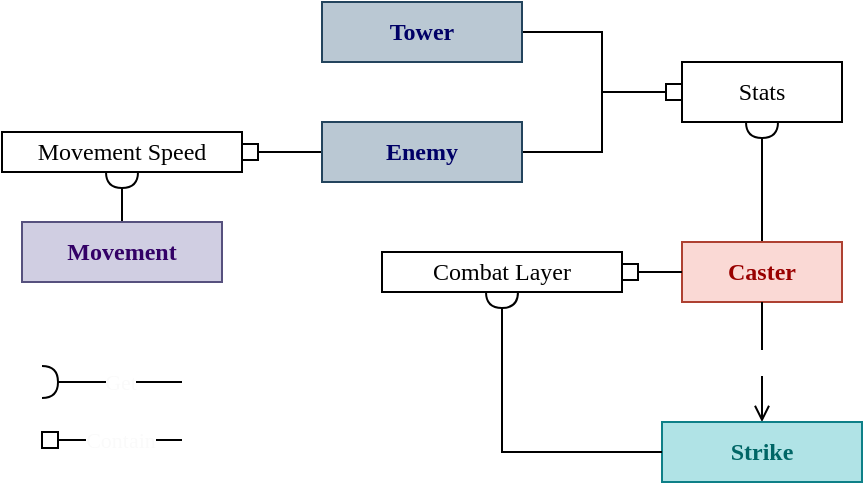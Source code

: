<mxfile>
    <diagram id="H7F7Luz15lmeKNIwh1hu" name="Page-1">
        <mxGraphModel dx="590" dy="286" grid="1" gridSize="10" guides="1" tooltips="1" connect="1" arrows="1" fold="1" page="1" pageScale="1" pageWidth="500" pageHeight="300" math="0" shadow="0">
            <root>
                <mxCell id="0"/>
                <mxCell id="1" parent="0"/>
                <mxCell id="5" style="edgeStyle=none;html=1;exitX=0;exitY=0.5;exitDx=0;exitDy=0;entryX=1;entryY=0.5;entryDx=0;entryDy=0;fontColor=#000000;strokeColor=default;endArrow=none;endFill=0;startArrow=box;startFill=0;rounded=0;" edge="1" parent="1" source="2" target="3">
                    <mxGeometry relative="1" as="geometry">
                        <Array as="points">
                            <mxPoint x="335" y="65"/>
                            <mxPoint x="335" y="35"/>
                        </Array>
                    </mxGeometry>
                </mxCell>
                <mxCell id="7" style="edgeStyle=none;html=1;entryX=1;entryY=0.5;entryDx=0;entryDy=0;fontColor=#000000;startArrow=none;startFill=0;endArrow=none;endFill=0;strokeColor=default;rounded=0;" edge="1" parent="1" target="4">
                    <mxGeometry relative="1" as="geometry">
                        <mxPoint x="335" y="65" as="sourcePoint"/>
                        <Array as="points">
                            <mxPoint x="335" y="95"/>
                        </Array>
                    </mxGeometry>
                </mxCell>
                <mxCell id="2" value="Stats" style="rounded=0;whiteSpace=wrap;html=1;fontFamily=Jetbrains Mono;" vertex="1" parent="1">
                    <mxGeometry x="375" y="50" width="80" height="30" as="geometry"/>
                </mxCell>
                <mxCell id="3" value="&lt;font&gt;Tower&lt;/font&gt;" style="rounded=0;whiteSpace=wrap;html=1;fillColor=#bac8d3;strokeColor=#23445d;fontFamily=Jetbrains Mono;fontStyle=1;fontColor=#000066;" vertex="1" parent="1">
                    <mxGeometry x="195" y="20" width="100" height="30" as="geometry"/>
                </mxCell>
                <mxCell id="36" style="edgeStyle=none;rounded=0;html=1;exitX=0;exitY=0.5;exitDx=0;exitDy=0;entryX=1;entryY=0.5;entryDx=0;entryDy=0;fontFamily=Jetbrains Mono;fontColor=#FAFAFA;startArrow=none;startFill=0;endArrow=box;endFill=0;strokeColor=default;" edge="1" parent="1" source="4" target="35">
                    <mxGeometry relative="1" as="geometry"/>
                </mxCell>
                <mxCell id="4" value="&lt;font&gt;Enemy&lt;br&gt;&lt;/font&gt;" style="rounded=0;whiteSpace=wrap;html=1;fillColor=#bac8d3;strokeColor=#23445d;fontFamily=Jetbrains Mono;fontStyle=1;fontColor=#000066;" vertex="1" parent="1">
                    <mxGeometry x="195" y="80" width="100" height="30" as="geometry"/>
                </mxCell>
                <mxCell id="9" style="edgeStyle=none;html=1;exitX=0.5;exitY=0;exitDx=0;exitDy=0;entryX=0.5;entryY=1;entryDx=0;entryDy=0;fontColor=#000000;startArrow=none;startFill=0;endArrow=halfCircle;endFill=0;strokeColor=default;" edge="1" parent="1" source="8" target="2">
                    <mxGeometry relative="1" as="geometry"/>
                </mxCell>
                <mxCell id="8" value="&lt;font&gt;Caster&lt;br&gt;&lt;/font&gt;" style="rounded=0;whiteSpace=wrap;html=1;fillColor=#fad9d5;strokeColor=#ae4132;fontFamily=Jetbrains Mono;fontStyle=1;fontColor=#990000;" vertex="1" parent="1">
                    <mxGeometry x="375" y="140" width="80" height="30" as="geometry"/>
                </mxCell>
                <mxCell id="13" style="edgeStyle=none;rounded=0;html=1;exitX=0.5;exitY=1;exitDx=0;exitDy=0;fontFamily=Roboto;fontColor=#990000;startArrow=none;startFill=0;endArrow=open;endFill=0;strokeColor=default;entryX=0.5;entryY=0;entryDx=0;entryDy=0;" edge="1" parent="1" source="8" target="15">
                    <mxGeometry relative="1" as="geometry">
                        <mxPoint x="295" y="190" as="targetPoint"/>
                        <mxPoint x="415" y="200" as="sourcePoint"/>
                    </mxGeometry>
                </mxCell>
                <mxCell id="14" value="Create" style="edgeLabel;html=1;align=center;verticalAlign=middle;resizable=0;points=[];fontFamily=Jetbrains Mono;fontColor=#FFFFFF;" vertex="1" connectable="0" parent="13">
                    <mxGeometry x="0.297" relative="1" as="geometry">
                        <mxPoint y="-9" as="offset"/>
                    </mxGeometry>
                </mxCell>
                <mxCell id="15" value="&lt;font&gt;Strike&lt;br&gt;&lt;/font&gt;" style="rounded=0;whiteSpace=wrap;html=1;fillColor=#b0e3e6;strokeColor=#0e8088;fontFamily=Jetbrains Mono;fontStyle=1;fontColor=#006666;" vertex="1" parent="1">
                    <mxGeometry x="365" y="230" width="100" height="30" as="geometry"/>
                </mxCell>
                <mxCell id="17" value="Combat Layer" style="rounded=0;whiteSpace=wrap;html=1;fontFamily=Jetbrains Mono;" vertex="1" parent="1">
                    <mxGeometry x="225" y="145" width="120" height="20" as="geometry"/>
                </mxCell>
                <mxCell id="18" style="edgeStyle=none;html=1;exitX=1;exitY=0.5;exitDx=0;exitDy=0;entryX=0;entryY=0.5;entryDx=0;entryDy=0;fontColor=#000000;startArrow=box;startFill=0;endArrow=none;endFill=0;strokeColor=default;" edge="1" parent="1" source="17" target="8">
                    <mxGeometry relative="1" as="geometry">
                        <mxPoint x="385" y="75" as="sourcePoint"/>
                        <mxPoint x="305" y="105" as="targetPoint"/>
                    </mxGeometry>
                </mxCell>
                <mxCell id="19" style="edgeStyle=none;html=1;exitX=0;exitY=0.5;exitDx=0;exitDy=0;entryX=0.5;entryY=1;entryDx=0;entryDy=0;fontColor=#000000;startArrow=none;startFill=0;endArrow=halfCircle;endFill=0;strokeColor=default;rounded=0;" edge="1" parent="1" source="15" target="17">
                    <mxGeometry relative="1" as="geometry">
                        <mxPoint x="425" y="150" as="sourcePoint"/>
                        <mxPoint x="425" y="90" as="targetPoint"/>
                        <Array as="points">
                            <mxPoint x="285" y="245"/>
                        </Array>
                    </mxGeometry>
                </mxCell>
                <mxCell id="37" style="edgeStyle=none;rounded=0;html=1;exitX=0.5;exitY=0;exitDx=0;exitDy=0;entryX=0.5;entryY=1;entryDx=0;entryDy=0;fontFamily=Jetbrains Mono;fontColor=#FAFAFA;startArrow=none;startFill=0;endArrow=halfCircle;endFill=0;strokeColor=default;" edge="1" parent="1" source="24" target="35">
                    <mxGeometry relative="1" as="geometry"/>
                </mxCell>
                <mxCell id="24" value="&lt;font&gt;Movement&lt;br&gt;&lt;/font&gt;" style="rounded=0;whiteSpace=wrap;html=1;fillColor=#d0cee2;strokeColor=#56517e;fontFamily=Jetbrains Mono;fontStyle=1;fontColor=#330066;" vertex="1" parent="1">
                    <mxGeometry x="45" y="130" width="100" height="30" as="geometry"/>
                </mxCell>
                <mxCell id="35" value="Movement Speed" style="rounded=0;whiteSpace=wrap;html=1;fontFamily=Jetbrains Mono;" vertex="1" parent="1">
                    <mxGeometry x="35" y="85" width="120" height="20" as="geometry"/>
                </mxCell>
                <mxCell id="38" style="edgeStyle=none;html=1;fontColor=#000000;startArrow=none;startFill=0;endArrow=halfCircle;endFill=0;strokeColor=default;rounded=0;" edge="1" parent="1">
                    <mxGeometry relative="1" as="geometry">
                        <mxPoint x="125" y="210" as="sourcePoint"/>
                        <mxPoint x="55" y="210" as="targetPoint"/>
                        <Array as="points"/>
                    </mxGeometry>
                </mxCell>
                <mxCell id="39" value="Get" style="edgeLabel;html=1;align=center;verticalAlign=middle;resizable=0;points=[];fontFamily=Jetbrains Mono;fontColor=#FAFAFA;fontSize=11;" vertex="1" connectable="0" parent="38">
                    <mxGeometry x="-0.117" y="2" relative="1" as="geometry">
                        <mxPoint y="-2" as="offset"/>
                    </mxGeometry>
                </mxCell>
                <mxCell id="40" style="edgeStyle=none;html=1;fontColor=#000000;startArrow=none;startFill=0;endArrow=box;endFill=0;strokeColor=default;rounded=0;" edge="1" parent="1">
                    <mxGeometry relative="1" as="geometry">
                        <mxPoint x="125" y="239" as="sourcePoint"/>
                        <mxPoint x="55" y="239" as="targetPoint"/>
                        <Array as="points"/>
                    </mxGeometry>
                </mxCell>
                <mxCell id="41" value="Contain" style="edgeLabel;html=1;align=center;verticalAlign=middle;resizable=0;points=[];fontFamily=Jetbrains Mono;fontColor=#FAFAFA;fontSize=11;" vertex="1" connectable="0" parent="40">
                    <mxGeometry x="-0.117" y="2" relative="1" as="geometry">
                        <mxPoint y="-2" as="offset"/>
                    </mxGeometry>
                </mxCell>
            </root>
        </mxGraphModel>
    </diagram>
</mxfile>